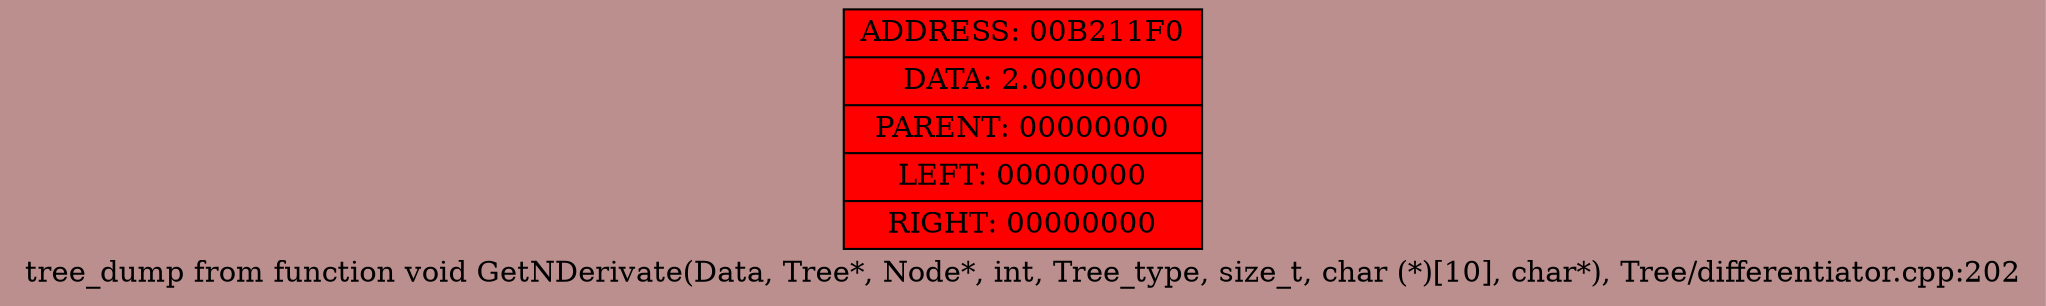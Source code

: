 digraph struct {bgcolor=RosyBrown rankdir = HR


label = "tree_dump from function void GetNDerivate(Data, Tree*, Node*, int, Tree_type, size_t, char (*)[10], char*), Tree/differentiator.cpp:202";
node0[shape=record, style=filled, fillcolor="red", label=" {ADDRESS: 00B211F0 | DATA: 2.000000 | PARENT: 00000000 | LEFT: 00000000 | RIGHT: 00000000}"];


}